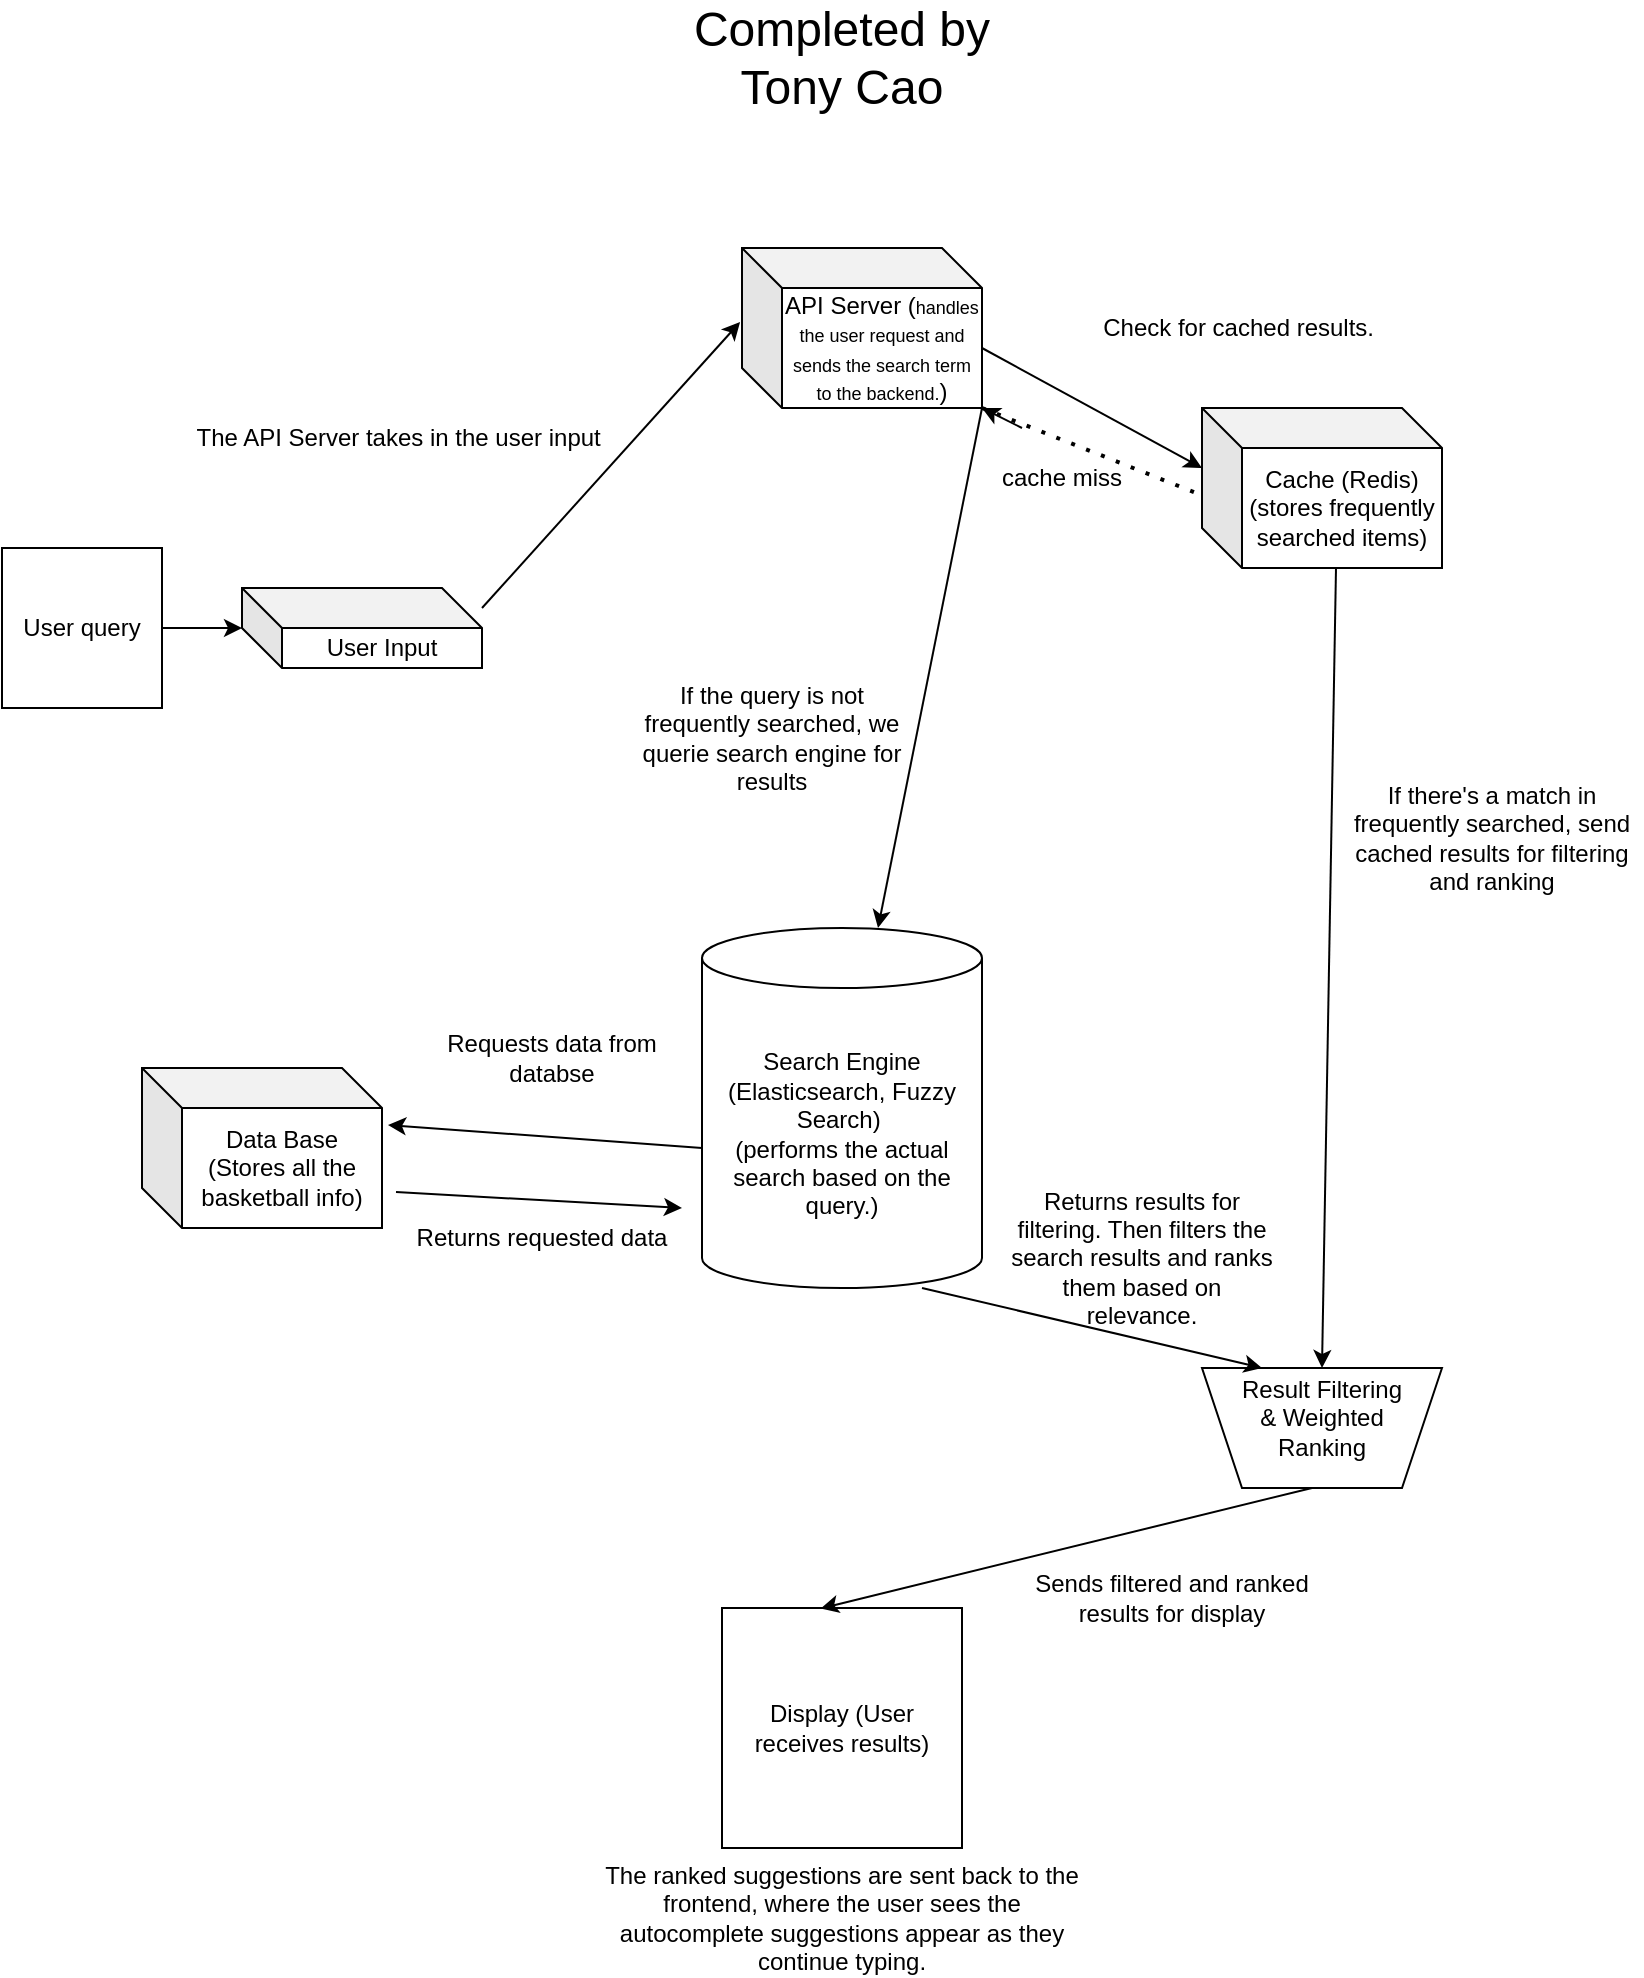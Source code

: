 <mxfile version="24.7.17">
  <diagram name="Page-1" id="brCJi1kiGx6rZYk8oRPK">
    <mxGraphModel dx="1466" dy="916" grid="1" gridSize="10" guides="1" tooltips="1" connect="1" arrows="1" fold="1" page="1" pageScale="1" pageWidth="850" pageHeight="1100" math="0" shadow="0">
      <root>
        <mxCell id="0" />
        <mxCell id="1" parent="0" />
        <mxCell id="S3CmM38RQWoCAMPs-bgt-1" value="User Input" style="shape=cube;whiteSpace=wrap;html=1;boundedLbl=1;backgroundOutline=1;darkOpacity=0.05;darkOpacity2=0.1;" vertex="1" parent="1">
          <mxGeometry x="120" y="340" width="120" height="40" as="geometry" />
        </mxCell>
        <mxCell id="S3CmM38RQWoCAMPs-bgt-3" value="" style="endArrow=classic;html=1;rounded=0;entryX=-0.008;entryY=0.463;entryDx=0;entryDy=0;entryPerimeter=0;" edge="1" parent="1" target="S3CmM38RQWoCAMPs-bgt-4">
          <mxGeometry width="50" height="50" relative="1" as="geometry">
            <mxPoint x="240" y="350" as="sourcePoint" />
            <mxPoint x="376" y="250" as="targetPoint" />
          </mxGeometry>
        </mxCell>
        <mxCell id="S3CmM38RQWoCAMPs-bgt-4" value="API Server (&lt;font style=&quot;font-size: 9px;&quot;&gt;handles the user request and sends the search term to the backend.&lt;/font&gt;)" style="shape=cube;whiteSpace=wrap;html=1;boundedLbl=1;backgroundOutline=1;darkOpacity=0.05;darkOpacity2=0.1;" vertex="1" parent="1">
          <mxGeometry x="370" y="170" width="120" height="80" as="geometry" />
        </mxCell>
        <mxCell id="S3CmM38RQWoCAMPs-bgt-5" value="The API Server takes in the user input&amp;nbsp;" style="text;html=1;align=center;verticalAlign=middle;whiteSpace=wrap;rounded=0;" vertex="1" parent="1">
          <mxGeometry x="90" y="250" width="220" height="30" as="geometry" />
        </mxCell>
        <mxCell id="S3CmM38RQWoCAMPs-bgt-11" value="Cache (Redis) (stores frequently searched items)" style="shape=cube;whiteSpace=wrap;html=1;boundedLbl=1;backgroundOutline=1;darkOpacity=0.05;darkOpacity2=0.1;" vertex="1" parent="1">
          <mxGeometry x="600" y="250" width="120" height="80" as="geometry" />
        </mxCell>
        <mxCell id="S3CmM38RQWoCAMPs-bgt-12" value="" style="endArrow=classic;html=1;rounded=0;entryX=0;entryY=0;entryDx=0;entryDy=30;entryPerimeter=0;" edge="1" parent="1" target="S3CmM38RQWoCAMPs-bgt-11">
          <mxGeometry width="50" height="50" relative="1" as="geometry">
            <mxPoint x="490" y="220" as="sourcePoint" />
            <mxPoint x="540" y="170" as="targetPoint" />
          </mxGeometry>
        </mxCell>
        <mxCell id="S3CmM38RQWoCAMPs-bgt-13" value="Check for cached results.&amp;nbsp;" style="text;html=1;align=center;verticalAlign=middle;whiteSpace=wrap;rounded=0;" vertex="1" parent="1">
          <mxGeometry x="510" y="195" width="220" height="30" as="geometry" />
        </mxCell>
        <mxCell id="S3CmM38RQWoCAMPs-bgt-14" value="Search Engine (Elasticsearch, Fuzzy Search)&amp;nbsp;&lt;div&gt;(performs the actual search based on the query.)&lt;/div&gt;" style="shape=cylinder3;whiteSpace=wrap;html=1;boundedLbl=1;backgroundOutline=1;size=15;" vertex="1" parent="1">
          <mxGeometry x="350" y="510" width="140" height="180" as="geometry" />
        </mxCell>
        <mxCell id="S3CmM38RQWoCAMPs-bgt-16" value="cache miss" style="text;html=1;align=center;verticalAlign=middle;whiteSpace=wrap;rounded=0;" vertex="1" parent="1">
          <mxGeometry x="470" y="270" width="120" height="30" as="geometry" />
        </mxCell>
        <mxCell id="S3CmM38RQWoCAMPs-bgt-17" value="" style="endArrow=none;dashed=1;html=1;dashPattern=1 3;strokeWidth=2;rounded=0;entryX=-0.025;entryY=0.531;entryDx=0;entryDy=0;entryPerimeter=0;" edge="1" parent="1" target="S3CmM38RQWoCAMPs-bgt-11">
          <mxGeometry width="50" height="50" relative="1" as="geometry">
            <mxPoint x="490" y="250" as="sourcePoint" />
            <mxPoint x="540" y="200" as="targetPoint" />
          </mxGeometry>
        </mxCell>
        <mxCell id="S3CmM38RQWoCAMPs-bgt-18" value="" style="endArrow=classic;html=1;rounded=0;entryX=1;entryY=1;entryDx=0;entryDy=0;entryPerimeter=0;" edge="1" parent="1" target="S3CmM38RQWoCAMPs-bgt-4">
          <mxGeometry width="50" height="50" relative="1" as="geometry">
            <mxPoint x="510" y="260" as="sourcePoint" />
            <mxPoint x="550" y="200" as="targetPoint" />
          </mxGeometry>
        </mxCell>
        <mxCell id="S3CmM38RQWoCAMPs-bgt-19" value="" style="endArrow=classic;html=1;rounded=0;" edge="1" parent="1" target="S3CmM38RQWoCAMPs-bgt-14">
          <mxGeometry width="50" height="50" relative="1" as="geometry">
            <mxPoint x="490" y="250" as="sourcePoint" />
            <mxPoint x="480" y="200" as="targetPoint" />
          </mxGeometry>
        </mxCell>
        <mxCell id="S3CmM38RQWoCAMPs-bgt-20" value="If the query is not frequently searched, we querie search engine for results" style="text;html=1;align=center;verticalAlign=middle;whiteSpace=wrap;rounded=0;" vertex="1" parent="1">
          <mxGeometry x="310" y="400" width="150" height="30" as="geometry" />
        </mxCell>
        <mxCell id="S3CmM38RQWoCAMPs-bgt-21" value="Data Base (Stores all the basketball info)" style="shape=cube;whiteSpace=wrap;html=1;boundedLbl=1;backgroundOutline=1;darkOpacity=0.05;darkOpacity2=0.1;" vertex="1" parent="1">
          <mxGeometry x="70" y="580" width="120" height="80" as="geometry" />
        </mxCell>
        <mxCell id="S3CmM38RQWoCAMPs-bgt-22" value="" style="endArrow=classic;html=1;rounded=0;entryX=1.025;entryY=0.356;entryDx=0;entryDy=0;entryPerimeter=0;" edge="1" parent="1" target="S3CmM38RQWoCAMPs-bgt-21">
          <mxGeometry width="50" height="50" relative="1" as="geometry">
            <mxPoint x="350" y="620" as="sourcePoint" />
            <mxPoint x="400" y="570" as="targetPoint" />
          </mxGeometry>
        </mxCell>
        <mxCell id="S3CmM38RQWoCAMPs-bgt-23" value="Requests data from databse" style="text;html=1;align=center;verticalAlign=middle;whiteSpace=wrap;rounded=0;" vertex="1" parent="1">
          <mxGeometry x="210" y="560" width="130" height="30" as="geometry" />
        </mxCell>
        <mxCell id="S3CmM38RQWoCAMPs-bgt-24" value="" style="endArrow=classic;html=1;rounded=0;" edge="1" parent="1">
          <mxGeometry width="50" height="50" relative="1" as="geometry">
            <mxPoint x="197" y="642" as="sourcePoint" />
            <mxPoint x="340" y="650" as="targetPoint" />
          </mxGeometry>
        </mxCell>
        <mxCell id="S3CmM38RQWoCAMPs-bgt-25" value="Returns requested data" style="text;html=1;align=center;verticalAlign=middle;whiteSpace=wrap;rounded=0;" vertex="1" parent="1">
          <mxGeometry x="200" y="650" width="140" height="30" as="geometry" />
        </mxCell>
        <mxCell id="S3CmM38RQWoCAMPs-bgt-26" value="" style="shape=trapezoid;perimeter=trapezoidPerimeter;whiteSpace=wrap;html=1;fixedSize=1;rotation=-180;" vertex="1" parent="1">
          <mxGeometry x="600" y="730" width="120" height="60" as="geometry" />
        </mxCell>
        <mxCell id="S3CmM38RQWoCAMPs-bgt-27" value="Result Filtering &amp;amp; Weighted Ranking" style="text;html=1;align=center;verticalAlign=middle;whiteSpace=wrap;rounded=0;" vertex="1" parent="1">
          <mxGeometry x="615" y="740" width="90" height="30" as="geometry" />
        </mxCell>
        <mxCell id="S3CmM38RQWoCAMPs-bgt-28" value="" style="endArrow=classic;html=1;rounded=0;entryX=0.75;entryY=1;entryDx=0;entryDy=0;" edge="1" parent="1" target="S3CmM38RQWoCAMPs-bgt-26">
          <mxGeometry width="50" height="50" relative="1" as="geometry">
            <mxPoint x="460" y="690" as="sourcePoint" />
            <mxPoint x="603" y="698" as="targetPoint" />
          </mxGeometry>
        </mxCell>
        <mxCell id="S3CmM38RQWoCAMPs-bgt-29" value="Returns results for filtering. Then filters the search results and ranks them based on relevance." style="text;html=1;align=center;verticalAlign=middle;whiteSpace=wrap;rounded=0;" vertex="1" parent="1">
          <mxGeometry x="500" y="660" width="140" height="30" as="geometry" />
        </mxCell>
        <mxCell id="S3CmM38RQWoCAMPs-bgt-30" value="" style="endArrow=classic;html=1;rounded=0;entryX=0.5;entryY=1;entryDx=0;entryDy=0;" edge="1" parent="1" target="S3CmM38RQWoCAMPs-bgt-26">
          <mxGeometry width="50" height="50" relative="1" as="geometry">
            <mxPoint x="667" y="330" as="sourcePoint" />
            <mxPoint x="615" y="590" as="targetPoint" />
          </mxGeometry>
        </mxCell>
        <mxCell id="S3CmM38RQWoCAMPs-bgt-31" value="If there&#39;s a match in frequently searched, send cached results for filtering and ranking" style="text;html=1;align=center;verticalAlign=middle;whiteSpace=wrap;rounded=0;" vertex="1" parent="1">
          <mxGeometry x="670" y="450" width="150" height="30" as="geometry" />
        </mxCell>
        <mxCell id="S3CmM38RQWoCAMPs-bgt-33" value="Display (User receives results)" style="whiteSpace=wrap;html=1;aspect=fixed;" vertex="1" parent="1">
          <mxGeometry x="360" y="850" width="120" height="120" as="geometry" />
        </mxCell>
        <mxCell id="S3CmM38RQWoCAMPs-bgt-34" value="" style="endArrow=classic;html=1;rounded=0;entryX=0.411;entryY=0.002;entryDx=0;entryDy=0;entryPerimeter=0;" edge="1" parent="1" target="S3CmM38RQWoCAMPs-bgt-33">
          <mxGeometry width="50" height="50" relative="1" as="geometry">
            <mxPoint x="655" y="790" as="sourcePoint" />
            <mxPoint x="705" y="740" as="targetPoint" />
          </mxGeometry>
        </mxCell>
        <mxCell id="S3CmM38RQWoCAMPs-bgt-35" value="User query" style="whiteSpace=wrap;html=1;aspect=fixed;" vertex="1" parent="1">
          <mxGeometry y="320" width="80" height="80" as="geometry" />
        </mxCell>
        <mxCell id="S3CmM38RQWoCAMPs-bgt-36" style="edgeStyle=orthogonalEdgeStyle;rounded=0;orthogonalLoop=1;jettySize=auto;html=1;exitX=1;exitY=0.5;exitDx=0;exitDy=0;entryX=0;entryY=0;entryDx=0;entryDy=20;entryPerimeter=0;" edge="1" parent="1" source="S3CmM38RQWoCAMPs-bgt-35" target="S3CmM38RQWoCAMPs-bgt-1">
          <mxGeometry relative="1" as="geometry" />
        </mxCell>
        <mxCell id="S3CmM38RQWoCAMPs-bgt-37" value="Sends filtered and ranked results for display" style="text;html=1;align=center;verticalAlign=middle;whiteSpace=wrap;rounded=0;" vertex="1" parent="1">
          <mxGeometry x="510" y="830" width="150" height="30" as="geometry" />
        </mxCell>
        <mxCell id="S3CmM38RQWoCAMPs-bgt-39" value="The ranked suggestions are sent back to the frontend, where the user sees the autocomplete suggestions appear as they continue typing." style="text;html=1;align=center;verticalAlign=middle;whiteSpace=wrap;rounded=0;" vertex="1" parent="1">
          <mxGeometry x="295" y="990" width="250" height="30" as="geometry" />
        </mxCell>
        <mxCell id="S3CmM38RQWoCAMPs-bgt-40" value="&lt;font style=&quot;font-size: 24px;&quot;&gt;Completed by Tony Cao&lt;/font&gt;" style="text;html=1;align=center;verticalAlign=middle;whiteSpace=wrap;rounded=0;strokeWidth=4;" vertex="1" parent="1">
          <mxGeometry x="325" y="60" width="190" height="30" as="geometry" />
        </mxCell>
      </root>
    </mxGraphModel>
  </diagram>
</mxfile>
